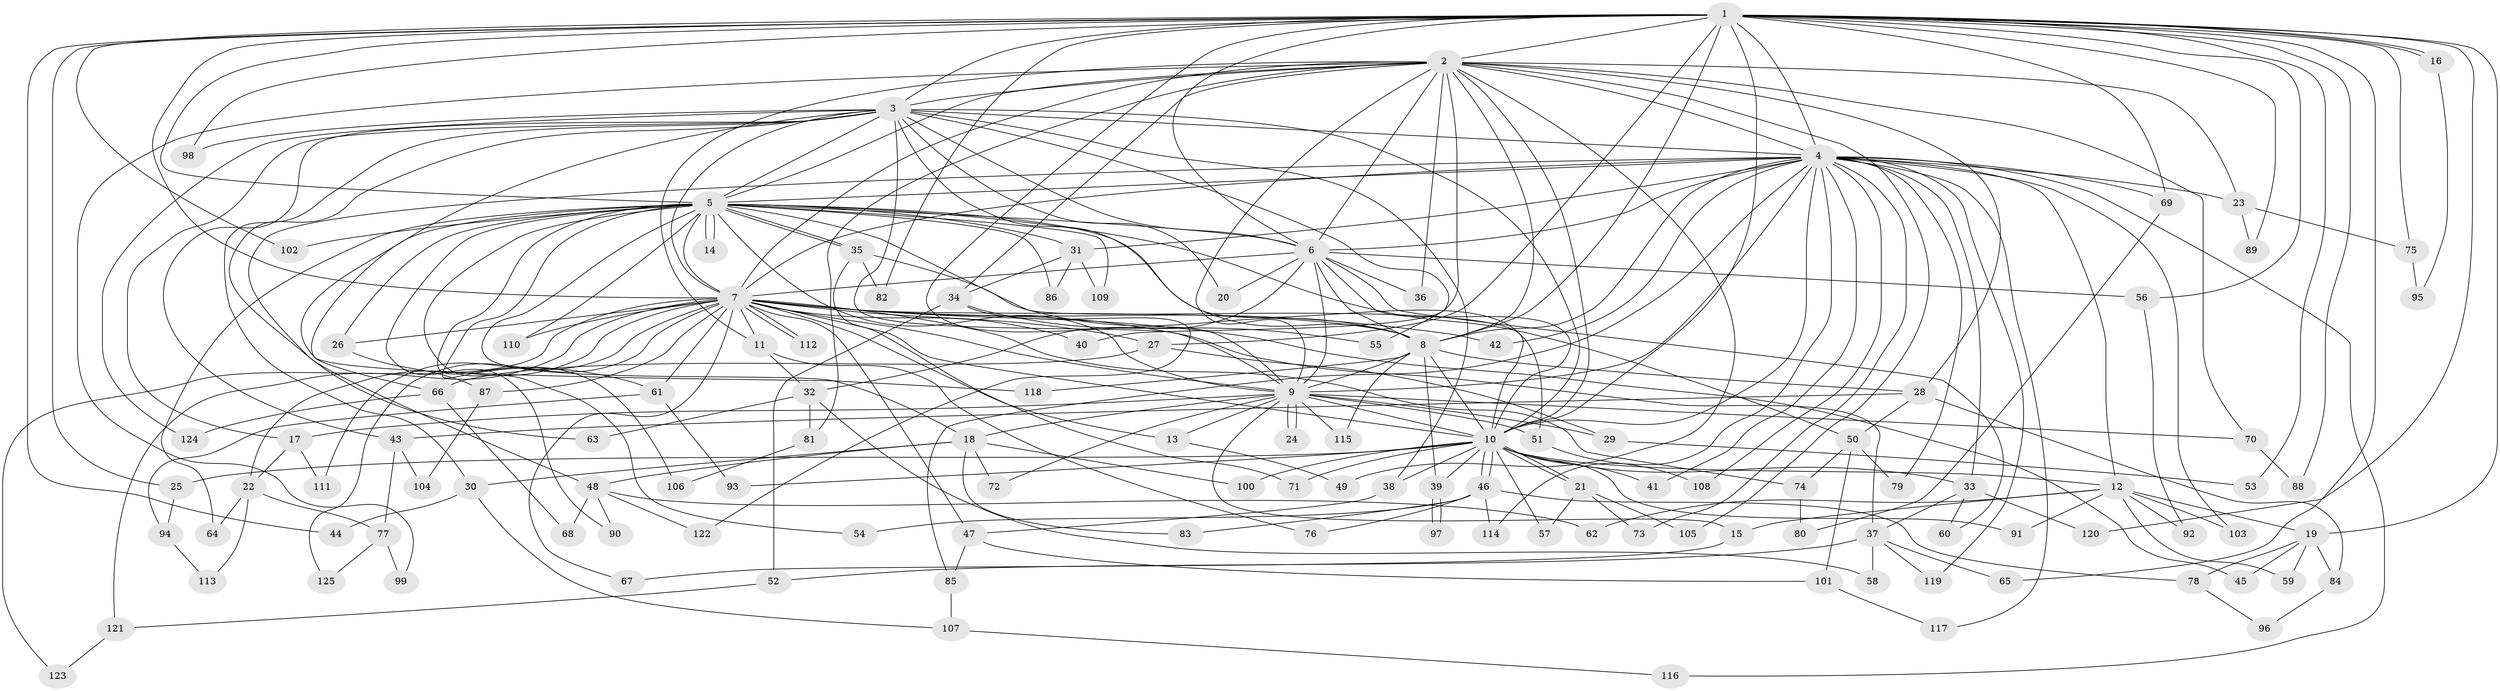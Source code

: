 // Generated by graph-tools (version 1.1) at 2025/34/03/09/25 02:34:55]
// undirected, 125 vertices, 275 edges
graph export_dot {
graph [start="1"]
  node [color=gray90,style=filled];
  1;
  2;
  3;
  4;
  5;
  6;
  7;
  8;
  9;
  10;
  11;
  12;
  13;
  14;
  15;
  16;
  17;
  18;
  19;
  20;
  21;
  22;
  23;
  24;
  25;
  26;
  27;
  28;
  29;
  30;
  31;
  32;
  33;
  34;
  35;
  36;
  37;
  38;
  39;
  40;
  41;
  42;
  43;
  44;
  45;
  46;
  47;
  48;
  49;
  50;
  51;
  52;
  53;
  54;
  55;
  56;
  57;
  58;
  59;
  60;
  61;
  62;
  63;
  64;
  65;
  66;
  67;
  68;
  69;
  70;
  71;
  72;
  73;
  74;
  75;
  76;
  77;
  78;
  79;
  80;
  81;
  82;
  83;
  84;
  85;
  86;
  87;
  88;
  89;
  90;
  91;
  92;
  93;
  94;
  95;
  96;
  97;
  98;
  99;
  100;
  101;
  102;
  103;
  104;
  105;
  106;
  107;
  108;
  109;
  110;
  111;
  112;
  113;
  114;
  115;
  116;
  117;
  118;
  119;
  120;
  121;
  122;
  123;
  124;
  125;
  1 -- 2;
  1 -- 3;
  1 -- 4;
  1 -- 5;
  1 -- 6;
  1 -- 7;
  1 -- 8;
  1 -- 9;
  1 -- 10;
  1 -- 16;
  1 -- 16;
  1 -- 19;
  1 -- 25;
  1 -- 27;
  1 -- 44;
  1 -- 53;
  1 -- 56;
  1 -- 65;
  1 -- 69;
  1 -- 75;
  1 -- 82;
  1 -- 88;
  1 -- 89;
  1 -- 98;
  1 -- 102;
  1 -- 120;
  2 -- 3;
  2 -- 4;
  2 -- 5;
  2 -- 6;
  2 -- 7;
  2 -- 8;
  2 -- 9;
  2 -- 10;
  2 -- 11;
  2 -- 23;
  2 -- 28;
  2 -- 34;
  2 -- 36;
  2 -- 40;
  2 -- 49;
  2 -- 70;
  2 -- 81;
  2 -- 99;
  2 -- 105;
  3 -- 4;
  3 -- 5;
  3 -- 6;
  3 -- 7;
  3 -- 8;
  3 -- 9;
  3 -- 10;
  3 -- 17;
  3 -- 20;
  3 -- 30;
  3 -- 38;
  3 -- 43;
  3 -- 55;
  3 -- 63;
  3 -- 98;
  3 -- 118;
  3 -- 124;
  4 -- 5;
  4 -- 6;
  4 -- 7;
  4 -- 8;
  4 -- 9;
  4 -- 10;
  4 -- 12;
  4 -- 23;
  4 -- 31;
  4 -- 33;
  4 -- 41;
  4 -- 42;
  4 -- 48;
  4 -- 69;
  4 -- 73;
  4 -- 79;
  4 -- 85;
  4 -- 103;
  4 -- 108;
  4 -- 114;
  4 -- 116;
  4 -- 117;
  4 -- 119;
  5 -- 6;
  5 -- 7;
  5 -- 8;
  5 -- 9;
  5 -- 10;
  5 -- 14;
  5 -- 14;
  5 -- 18;
  5 -- 26;
  5 -- 31;
  5 -- 35;
  5 -- 35;
  5 -- 50;
  5 -- 54;
  5 -- 61;
  5 -- 64;
  5 -- 66;
  5 -- 86;
  5 -- 90;
  5 -- 102;
  5 -- 106;
  5 -- 109;
  5 -- 110;
  6 -- 7;
  6 -- 8;
  6 -- 9;
  6 -- 10;
  6 -- 20;
  6 -- 32;
  6 -- 36;
  6 -- 56;
  6 -- 60;
  7 -- 8;
  7 -- 9;
  7 -- 10;
  7 -- 11;
  7 -- 13;
  7 -- 22;
  7 -- 26;
  7 -- 27;
  7 -- 37;
  7 -- 40;
  7 -- 42;
  7 -- 45;
  7 -- 47;
  7 -- 61;
  7 -- 67;
  7 -- 74;
  7 -- 87;
  7 -- 110;
  7 -- 111;
  7 -- 112;
  7 -- 112;
  7 -- 121;
  7 -- 123;
  7 -- 125;
  8 -- 9;
  8 -- 10;
  8 -- 28;
  8 -- 39;
  8 -- 115;
  8 -- 118;
  9 -- 10;
  9 -- 13;
  9 -- 15;
  9 -- 17;
  9 -- 18;
  9 -- 24;
  9 -- 24;
  9 -- 29;
  9 -- 51;
  9 -- 70;
  9 -- 72;
  9 -- 115;
  10 -- 12;
  10 -- 21;
  10 -- 21;
  10 -- 25;
  10 -- 33;
  10 -- 38;
  10 -- 39;
  10 -- 41;
  10 -- 46;
  10 -- 46;
  10 -- 57;
  10 -- 71;
  10 -- 91;
  10 -- 93;
  10 -- 100;
  11 -- 32;
  11 -- 76;
  12 -- 15;
  12 -- 19;
  12 -- 59;
  12 -- 62;
  12 -- 91;
  12 -- 92;
  12 -- 103;
  13 -- 49;
  15 -- 67;
  16 -- 95;
  17 -- 22;
  17 -- 111;
  18 -- 30;
  18 -- 48;
  18 -- 72;
  18 -- 83;
  18 -- 100;
  19 -- 45;
  19 -- 59;
  19 -- 78;
  19 -- 84;
  21 -- 57;
  21 -- 73;
  21 -- 105;
  22 -- 64;
  22 -- 77;
  22 -- 113;
  23 -- 75;
  23 -- 89;
  25 -- 94;
  26 -- 87;
  27 -- 29;
  27 -- 66;
  28 -- 43;
  28 -- 50;
  28 -- 84;
  29 -- 53;
  30 -- 44;
  30 -- 107;
  31 -- 34;
  31 -- 86;
  31 -- 109;
  32 -- 58;
  32 -- 63;
  32 -- 81;
  33 -- 37;
  33 -- 60;
  33 -- 120;
  34 -- 52;
  34 -- 55;
  34 -- 122;
  35 -- 51;
  35 -- 71;
  35 -- 82;
  37 -- 52;
  37 -- 58;
  37 -- 65;
  37 -- 119;
  38 -- 47;
  39 -- 97;
  39 -- 97;
  43 -- 77;
  43 -- 104;
  46 -- 54;
  46 -- 76;
  46 -- 78;
  46 -- 83;
  46 -- 114;
  47 -- 85;
  47 -- 101;
  48 -- 62;
  48 -- 68;
  48 -- 90;
  48 -- 122;
  50 -- 74;
  50 -- 79;
  50 -- 101;
  51 -- 108;
  52 -- 121;
  56 -- 92;
  61 -- 93;
  61 -- 94;
  66 -- 68;
  66 -- 124;
  69 -- 80;
  70 -- 88;
  74 -- 80;
  75 -- 95;
  77 -- 99;
  77 -- 125;
  78 -- 96;
  81 -- 106;
  84 -- 96;
  85 -- 107;
  87 -- 104;
  94 -- 113;
  101 -- 117;
  107 -- 116;
  121 -- 123;
}
